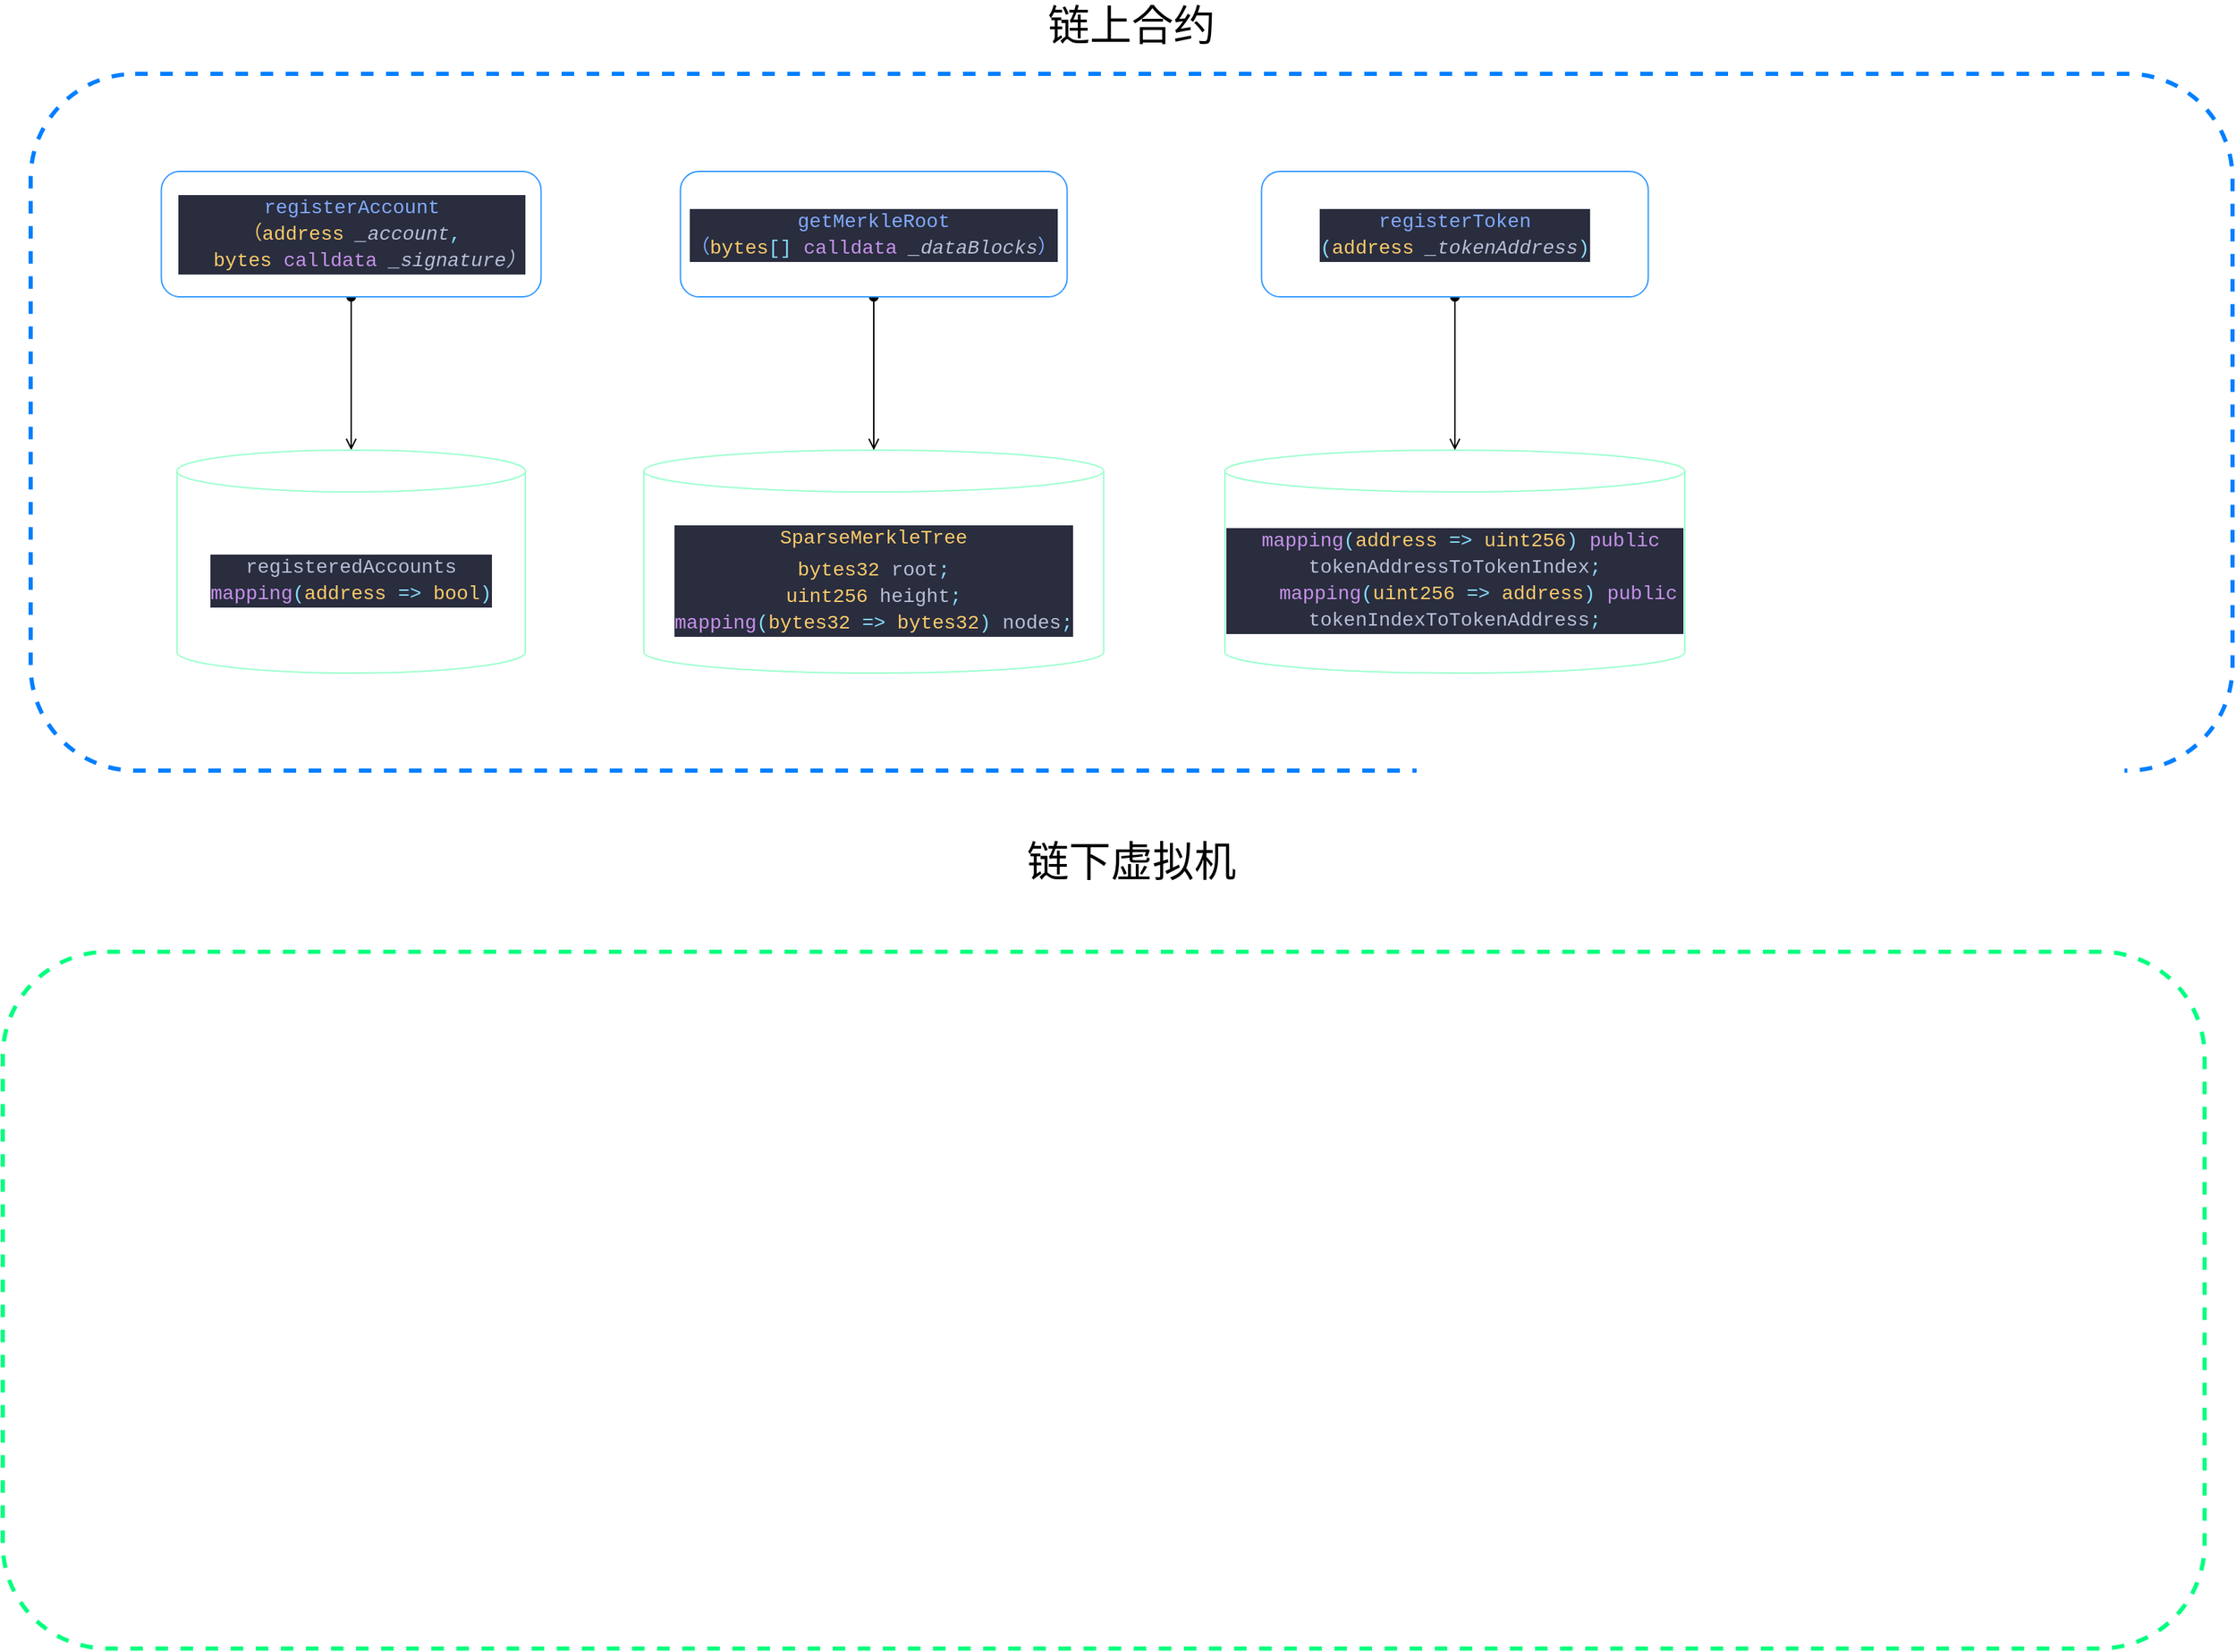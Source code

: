 <mxfile>
    <diagram id="FCGlnajyCNwjFbMMkbbG" name="第 1 页">
        <mxGraphModel dx="2679" dy="1388" grid="1" gridSize="10" guides="1" tooltips="1" connect="1" arrows="1" fold="1" page="1" pageScale="1" pageWidth="827" pageHeight="1169" math="0" shadow="0">
            <root>
                <mxCell id="0"/>
                <mxCell id="1" parent="0"/>
                <mxCell id="24" value="" style="rounded=1;whiteSpace=wrap;html=1;fillColor=none;strokeColor=#00FF80;dashed=1;strokeWidth=3;" vertex="1" parent="1">
                    <mxGeometry x="-50" y="750" width="1580" height="500" as="geometry"/>
                </mxCell>
                <mxCell id="12" value="" style="rounded=1;whiteSpace=wrap;html=1;fillColor=none;strokeColor=#007FFF;dashed=1;strokeWidth=3;" vertex="1" parent="1">
                    <mxGeometry x="-30" y="120" width="1580" height="500" as="geometry"/>
                </mxCell>
                <mxCell id="5" style="edgeStyle=none;html=1;exitX=0.5;exitY=1;exitDx=0;exitDy=0;entryX=0.5;entryY=0;entryDx=0;entryDy=0;entryPerimeter=0;startArrow=oval;startFill=1;endArrow=open;endFill=0;" parent="1" source="3" target="4" edge="1">
                    <mxGeometry relative="1" as="geometry"/>
                </mxCell>
                <mxCell id="3" value="&lt;div style=&quot;color: rgb(186, 190, 216); background-color: rgb(41, 45, 62); font-family: &amp;quot;Fira Code&amp;quot;, Consolas, &amp;quot;Microsoft Yahei&amp;quot;, Consolas, &amp;quot;Courier New&amp;quot;, monospace; font-size: 14px; line-height: 19px;&quot;&gt;&lt;span style=&quot;color: #82aaff;&quot;&gt;registerAccount&lt;/span&gt;&lt;/div&gt;&lt;div style=&quot;color: rgb(186, 190, 216); background-color: rgb(41, 45, 62); font-family: &amp;quot;Fira Code&amp;quot;, Consolas, &amp;quot;Microsoft Yahei&amp;quot;, Consolas, &amp;quot;Courier New&amp;quot;, monospace; font-size: 14px; line-height: 19px;&quot;&gt;&lt;div style=&quot;line-height: 19px;&quot;&gt;&lt;div style=&quot;line-height: 19px;&quot;&gt;&lt;div&gt;&lt;span style=&quot;color: #ffcb6b;&quot;&gt;（address&lt;/span&gt; &lt;span style=&quot;font-style: italic;&quot;&gt;_account&lt;/span&gt;&lt;span style=&quot;color: #89ddff;&quot;&gt;,&lt;/span&gt;&lt;/div&gt;&lt;div&gt;&amp;nbsp; &amp;nbsp;&lt;span style=&quot;color: #ffcb6b;&quot;&gt;bytes&lt;/span&gt; &lt;span style=&quot;color: #c792ea;&quot;&gt;calldata&lt;/span&gt; &lt;span style=&quot;font-style: italic;&quot;&gt;_signature）&lt;/span&gt;&lt;/div&gt;&lt;/div&gt;&lt;/div&gt;&lt;/div&gt;" style="rounded=1;whiteSpace=wrap;html=1;strokeColor=#3399FF;" parent="1" vertex="1">
                    <mxGeometry x="63.75" y="190" width="272.5" height="90" as="geometry"/>
                </mxCell>
                <mxCell id="4" value="&lt;div style=&quot;background-color: rgb(41, 45, 62); font-family: &amp;quot;Fira Code&amp;quot;, Consolas, &amp;quot;Microsoft Yahei&amp;quot;, Consolas, &amp;quot;Courier New&amp;quot;, monospace; font-size: 14px; line-height: 19px;&quot;&gt;&lt;div style=&quot;line-height: 19px;&quot;&gt;&lt;div style=&quot;color: rgb(186, 190, 216); line-height: 19px;&quot;&gt;&lt;div style=&quot;line-height: 19px;&quot;&gt;registeredAccounts&lt;/div&gt;&lt;/div&gt;&lt;div style=&quot;color: rgb(186, 190, 216); line-height: 19px;&quot;&gt;&lt;span style=&quot;color: #c792ea;&quot;&gt;mapping&lt;/span&gt;&lt;span style=&quot;color: #89ddff;&quot;&gt;(&lt;/span&gt;&lt;span style=&quot;color: #ffcb6b;&quot;&gt;address&lt;/span&gt; &lt;span style=&quot;color: #89ddff;&quot;&gt;=&amp;gt;&lt;/span&gt; &lt;span style=&quot;color: #ffcb6b;&quot;&gt;bool&lt;/span&gt;&lt;span style=&quot;color: #89ddff;&quot;&gt;)&lt;/span&gt;&lt;/div&gt;&lt;/div&gt;&lt;/div&gt;" style="shape=cylinder3;whiteSpace=wrap;html=1;boundedLbl=1;backgroundOutline=1;size=15;strokeColor=#99FFCC;" parent="1" vertex="1">
                    <mxGeometry x="75" y="390" width="250" height="160" as="geometry"/>
                </mxCell>
                <mxCell id="6" value="&lt;div style=&quot;background-color: rgb(41, 45, 62); font-family: &amp;quot;Fira Code&amp;quot;, Consolas, &amp;quot;Microsoft Yahei&amp;quot;, Consolas, &amp;quot;Courier New&amp;quot;, monospace; font-size: 14px; line-height: 19px;&quot;&gt;&lt;div style=&quot;line-height: 19px;&quot;&gt;&lt;div style=&quot;color: rgb(186, 190, 216); line-height: 19px;&quot;&gt;&lt;div style=&quot;line-height: 19px;&quot;&gt;&lt;span style=&quot;color: rgb(255, 203, 107);&quot;&gt;SparseMerkleTree&lt;/span&gt;&lt;span style=&quot;color: rgba(0, 0, 0, 0); font-family: monospace; font-size: 0px; text-align: start; background-color: rgb(42, 37, 47);&quot;&gt;%3CmxGraphModel%3E%3Croot%3E%3CmxCell%20id%3D%220%22%2F%3E%3CmxCell%20id%3D%221%22%20parent%3D%220%22%2F%3E%3CmxCell%20id%3D%222%22%20value%3D%22%26lt%3Bdiv%20style%3D%26quot%3Bbackground-color%3A%20rgb(41%2C%2045%2C%2062)%3B%20font-family%3A%20%26amp%3Bquot%3BFira%20Code%26amp%3Bquot%3B%2C%20Consolas%2C%20%26amp%3Bquot%3BMicrosoft%20Yahei%26amp%3Bquot%3B%2C%20Consolas%2C%20%26amp%3Bquot%3BCourier%20New%26amp%3Bquot%3B%2C%20monospace%3B%20font-size%3A%2014px%3B%20line-height%3A%2019px%3B%26quot%3B%26gt%3B%26lt%3Bdiv%20style%3D%26quot%3Bline-height%3A%2019px%3B%26quot%3B%26gt%3B%26lt%3Bdiv%20style%3D%26quot%3Bcolor%3A%20rgb(186%2C%20190%2C%20216)%3B%20line-height%3A%2019px%3B%26quot%3B%26gt%3B%26lt%3Bdiv%20style%3D%26quot%3Bline-height%3A%2019px%3B%26quot%3B%26gt%3BregisteredAccounts%26lt%3B%2Fdiv%26gt%3B%26lt%3B%2Fdiv%26gt%3B%26lt%3Bdiv%20style%3D%26quot%3Bcolor%3A%20rgb(186%2C%20190%2C%20216)%3B%20line-height%3A%2019px%3B%26quot%3B%26gt%3B%26lt%3Bspan%20style%3D%26quot%3Bcolor%3A%20%23c792ea%3B%26quot%3B%26gt%3Bmapping%26lt%3B%2Fspan%26gt%3B%26lt%3Bspan%20style%3D%26quot%3Bcolor%3A%20%2389ddff%3B%26quot%3B%26gt%3B(%26lt%3B%2Fspan%26gt%3B%26lt%3Bspan%20style%3D%26quot%3Bcolor%3A%20%23ffcb6b%3B%26quot%3B%26gt%3Baddress%26lt%3B%2Fspan%26gt%3B%20%26lt%3Bspan%20style%3D%26quot%3Bcolor%3A%20%2389ddff%3B%26quot%3B%26gt%3B%3D%26amp%3Bgt%3B%26lt%3B%2Fspan%26gt%3B%20%26lt%3Bspan%20style%3D%26quot%3Bcolor%3A%20%23ffcb6b%3B%26quot%3B%26gt%3Bbool%26lt%3B%2Fspan%26gt%3B%26lt%3Bspan%20style%3D%26quot%3Bcolor%3A%20%2389ddff%3B%26quot%3B%26gt%3B)%26lt%3B%2Fspan%26gt%3B%26lt%3B%2Fdiv%26gt%3B%26lt%3B%2Fdiv%26gt%3B%26lt%3B%2Fdiv%26gt%3B%22%20style%3D%22shape%3Dcylinder3%3BwhiteSpace%3Dwrap%3Bhtml%3D1%3BboundedLbl%3D1%3BbackgroundOutline%3D1%3Bsize%3D15%3BstrokeColor%3D%2399FFCC%3B%22%20vertex%3D%221%22%20parent%3D%221%22%3E%3CmxGeometry%20x%3D%2275%22%20y%3D%22390%22%20width%3D%22250%22%20height%3D%22160%22%20as%3D%22geometry%22%2F%3E%3C%2FmxCell%3E%3C%2Froot%3E%3C%2FmxGraphModel%3E&lt;/span&gt;&lt;br&gt;&lt;/div&gt;&lt;/div&gt;&lt;div style=&quot;color: rgb(186, 190, 216); line-height: 19px;&quot;&gt;&lt;div style=&quot;line-height: 19px;&quot;&gt;&lt;div&gt;&lt;span style=&quot;color: #ffcb6b;&quot;&gt;bytes32&lt;/span&gt; root&lt;span style=&quot;color: #89ddff;&quot;&gt;;&lt;/span&gt;&lt;/div&gt;&lt;div&gt;&lt;span style=&quot;color: rgb(255, 203, 107);&quot;&gt;uint256&lt;/span&gt; height&lt;span style=&quot;color: rgb(137, 221, 255);&quot;&gt;;&lt;/span&gt;&lt;/div&gt;&lt;div&gt;&lt;span style=&quot;color: rgb(199, 146, 234);&quot;&gt;mapping&lt;/span&gt;&lt;span style=&quot;color: rgb(137, 221, 255);&quot;&gt;(&lt;/span&gt;&lt;span style=&quot;color: rgb(255, 203, 107);&quot;&gt;bytes32&lt;/span&gt; &lt;span style=&quot;color: rgb(137, 221, 255);&quot;&gt;=&amp;gt;&lt;/span&gt; &lt;span style=&quot;color: rgb(255, 203, 107);&quot;&gt;bytes32&lt;/span&gt;&lt;span style=&quot;color: rgb(137, 221, 255);&quot;&gt;)&lt;/span&gt; nodes&lt;span style=&quot;color: rgb(137, 221, 255);&quot;&gt;;&lt;/span&gt;&lt;/div&gt;&lt;/div&gt;&lt;/div&gt;&lt;/div&gt;&lt;/div&gt;" style="shape=cylinder3;whiteSpace=wrap;html=1;boundedLbl=1;backgroundOutline=1;size=15;strokeColor=#99FFCC;" parent="1" vertex="1">
                    <mxGeometry x="410" y="390" width="330" height="160" as="geometry"/>
                </mxCell>
                <mxCell id="7" style="edgeStyle=none;html=1;exitX=0.5;exitY=1;exitDx=0;exitDy=0;entryX=0.5;entryY=0;entryDx=0;entryDy=0;entryPerimeter=0;startArrow=oval;startFill=1;endArrow=open;endFill=0;" parent="1" source="8" target="6" edge="1">
                    <mxGeometry relative="1" as="geometry">
                        <mxPoint x="210" y="400" as="targetPoint"/>
                    </mxGeometry>
                </mxCell>
                <mxCell id="8" value="&lt;div style=&quot;color: rgb(186, 190, 216); background-color: rgb(41, 45, 62); font-family: &amp;quot;Fira Code&amp;quot;, Consolas, &amp;quot;Microsoft Yahei&amp;quot;, Consolas, &amp;quot;Courier New&amp;quot;, monospace; font-size: 14px; line-height: 19px;&quot;&gt;&lt;div style=&quot;line-height: 19px;&quot;&gt;&lt;span style=&quot;color: #82aaff;&quot;&gt;getMerkleRoot&lt;/span&gt;&lt;/div&gt;&lt;div style=&quot;line-height: 19px;&quot;&gt;&lt;span style=&quot;color: #82aaff;&quot;&gt;（&lt;/span&gt;&lt;span style=&quot;color: rgb(255, 203, 107);&quot;&gt;bytes&lt;/span&gt;&lt;span style=&quot;color: rgb(137, 221, 255);&quot;&gt;[]&lt;/span&gt;&lt;span style=&quot;&quot;&gt; &lt;/span&gt;&lt;span style=&quot;color: rgb(199, 146, 234);&quot;&gt;calldata&lt;/span&gt;&lt;span style=&quot;&quot;&gt; &lt;/span&gt;&lt;span style=&quot;font-style: italic;&quot;&gt;_dataBlocks&lt;/span&gt;&lt;span style=&quot;color: rgb(130, 170, 255);&quot;&gt;）&lt;/span&gt;&lt;/div&gt;&lt;/div&gt;" style="rounded=1;whiteSpace=wrap;html=1;strokeColor=#3399FF;" parent="1" vertex="1">
                    <mxGeometry x="436.25" y="190" width="277.5" height="90" as="geometry"/>
                </mxCell>
                <mxCell id="9" value="&lt;div style=&quot;background-color: rgb(41, 45, 62); font-family: &amp;quot;Fira Code&amp;quot;, Consolas, &amp;quot;Microsoft Yahei&amp;quot;, Consolas, &amp;quot;Courier New&amp;quot;, monospace; font-size: 14px; line-height: 19px;&quot;&gt;&lt;div style=&quot;line-height: 19px;&quot;&gt;&lt;div style=&quot;color: rgb(186, 190, 216); line-height: 19px;&quot;&gt;&lt;div style=&quot;line-height: 19px;&quot;&gt;&lt;div style=&quot;line-height: 19px;&quot;&gt;&lt;div&gt;&amp;nbsp;&lt;span style=&quot;color: #c792ea;&quot;&gt;mapping&lt;/span&gt;&lt;span style=&quot;color: #89ddff;&quot;&gt;(&lt;/span&gt;&lt;span style=&quot;color: #ffcb6b;&quot;&gt;address&lt;/span&gt; &lt;span style=&quot;color: #89ddff;&quot;&gt;=&amp;gt;&lt;/span&gt; &lt;span style=&quot;color: #ffcb6b;&quot;&gt;uint256&lt;/span&gt;&lt;span style=&quot;color: #89ddff;&quot;&gt;)&lt;/span&gt; &lt;span style=&quot;color: #c792ea;&quot;&gt;public&lt;/span&gt; tokenAddressToTokenIndex&lt;span style=&quot;color: #89ddff;&quot;&gt;;&lt;/span&gt;&lt;/div&gt;&lt;div&gt;&amp;nbsp; &amp;nbsp; &lt;span style=&quot;color: #c792ea;&quot;&gt;mapping&lt;/span&gt;&lt;span style=&quot;color: #89ddff;&quot;&gt;(&lt;/span&gt;&lt;span style=&quot;color: #ffcb6b;&quot;&gt;uint256&lt;/span&gt; &lt;span style=&quot;color: #89ddff;&quot;&gt;=&amp;gt;&lt;/span&gt; &lt;span style=&quot;color: #ffcb6b;&quot;&gt;address&lt;/span&gt;&lt;span style=&quot;color: #89ddff;&quot;&gt;)&lt;/span&gt; &lt;span style=&quot;color: #c792ea;&quot;&gt;public&lt;/span&gt; tokenIndexToTokenAddress&lt;span style=&quot;color: #89ddff;&quot;&gt;;&lt;/span&gt;&lt;/div&gt;&lt;/div&gt;&lt;/div&gt;&lt;/div&gt;&lt;/div&gt;&lt;/div&gt;" style="shape=cylinder3;whiteSpace=wrap;html=1;boundedLbl=1;backgroundOutline=1;size=15;strokeColor=#99FFCC;" parent="1" vertex="1">
                    <mxGeometry x="827" y="390" width="330" height="160" as="geometry"/>
                </mxCell>
                <mxCell id="10" style="edgeStyle=none;html=1;exitX=0.5;exitY=1;exitDx=0;exitDy=0;entryX=0.5;entryY=0;entryDx=0;entryDy=0;entryPerimeter=0;startArrow=oval;startFill=1;endArrow=open;endFill=0;" parent="1" source="11" target="9" edge="1">
                    <mxGeometry relative="1" as="geometry">
                        <mxPoint x="627" y="400" as="targetPoint"/>
                    </mxGeometry>
                </mxCell>
                <mxCell id="11" value="&lt;div style=&quot;color: rgb(186, 190, 216); background-color: rgb(41, 45, 62); font-family: &amp;quot;Fira Code&amp;quot;, Consolas, &amp;quot;Microsoft Yahei&amp;quot;, Consolas, &amp;quot;Courier New&amp;quot;, monospace; font-size: 14px; line-height: 19px;&quot;&gt;&lt;div style=&quot;line-height: 19px;&quot;&gt;&lt;div style=&quot;line-height: 19px;&quot;&gt;&lt;span style=&quot;color: #82aaff;&quot;&gt;registerToken&lt;/span&gt;&lt;/div&gt;&lt;div style=&quot;line-height: 19px;&quot;&gt;&lt;span style=&quot;color: #89ddff;&quot;&gt;(&lt;/span&gt;&lt;span style=&quot;color: #ffcb6b;&quot;&gt;address&lt;/span&gt; &lt;span style=&quot;font-style: italic;&quot;&gt;_tokenAddress&lt;/span&gt;&lt;span style=&quot;color: #89ddff;&quot;&gt;)&lt;/span&gt;&lt;/div&gt;&lt;/div&gt;&lt;/div&gt;" style="rounded=1;whiteSpace=wrap;html=1;strokeColor=#3399FF;" parent="1" vertex="1">
                    <mxGeometry x="853.25" y="190" width="277.5" height="90" as="geometry"/>
                </mxCell>
                <mxCell id="13" value="链上合约" style="text;html=1;strokeColor=none;fillColor=none;align=center;verticalAlign=middle;whiteSpace=wrap;rounded=0;dashed=1;strokeWidth=3;fontSize=30;" vertex="1" parent="1">
                    <mxGeometry x="635" y="70" width="250" height="30" as="geometry"/>
                </mxCell>
                <mxCell id="25" value="链下虚拟机" style="text;html=1;strokeColor=none;fillColor=none;align=center;verticalAlign=middle;whiteSpace=wrap;rounded=0;dashed=1;strokeWidth=3;fontSize=30;" vertex="1" parent="1">
                    <mxGeometry x="635" y="670" width="250" height="30" as="geometry"/>
                </mxCell>
            </root>
        </mxGraphModel>
    </diagram>
</mxfile>